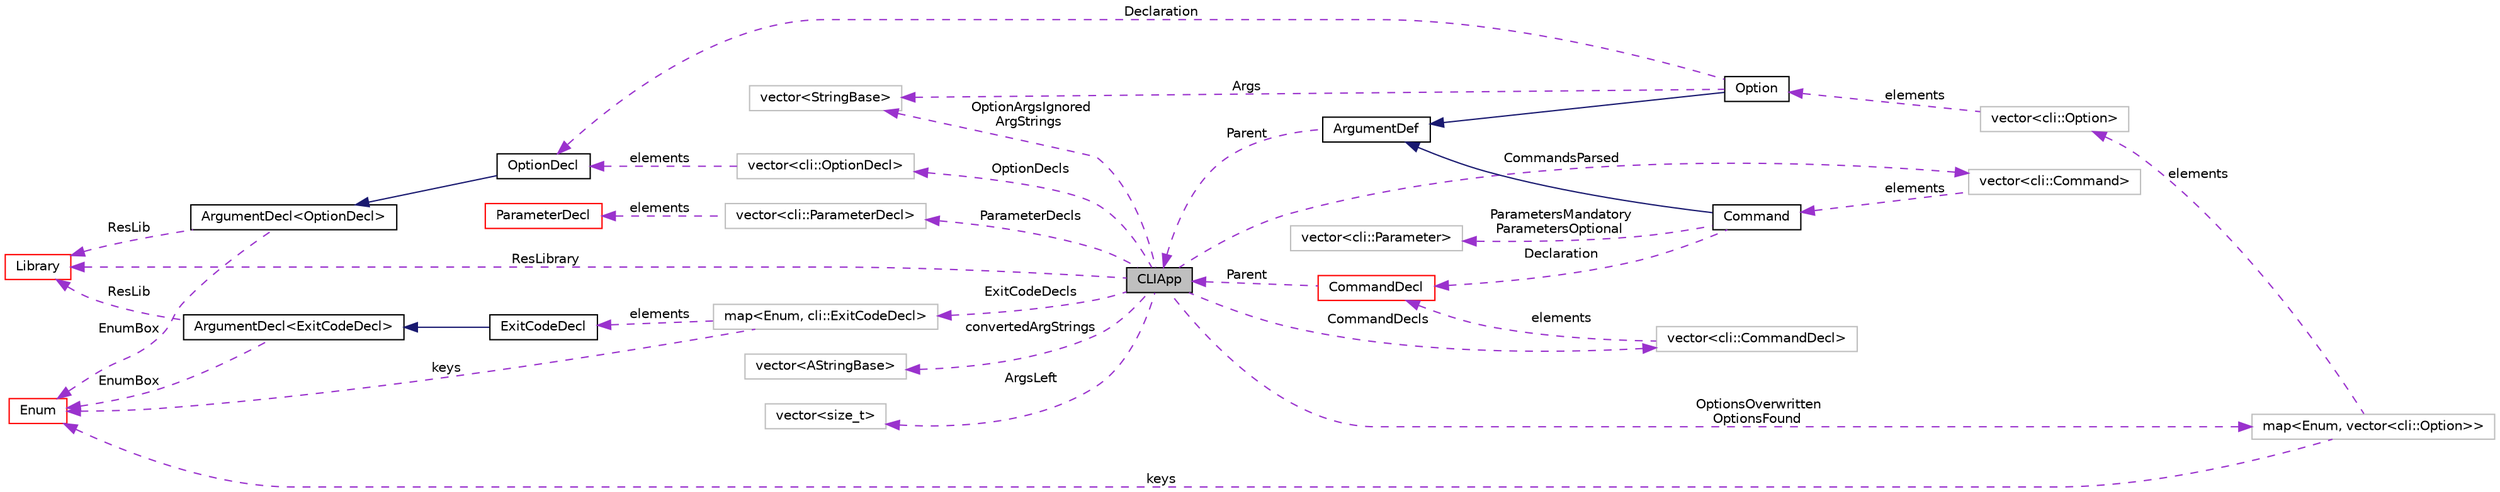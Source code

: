 digraph "CLIApp"
{
  edge [fontname="Helvetica",fontsize="10",labelfontname="Helvetica",labelfontsize="10"];
  node [fontname="Helvetica",fontsize="10",shape=record];
  rankdir="LR";
  Node1 [label="CLIApp",height=0.2,width=0.4,color="black", fillcolor="grey75", style="filled", fontcolor="black"];
  Node2 [label="vector\<cli::OptionDecl\>",height=0.2,width=0.4,color="grey75", fillcolor="white", style="filled"];
  Node44 [label="map\<Enum, vector\<cli::Option\>\>",height=0.2,width=0.4,color="grey75", fillcolor="white", style="filled"];
  Node45 [label="vector\<cli::Option\>",height=0.2,width=0.4,color="grey75", fillcolor="white", style="filled"];
  Node33 [label="vector\<StringBase\>",height=0.2,width=0.4,color="grey75", fillcolor="white", style="filled"];
  Node13 [label="vector\<AStringBase\>",height=0.2,width=0.4,color="grey75", fillcolor="white", style="filled"];
  Node48 [label="vector\<size_t\>",height=0.2,width=0.4,color="grey75", fillcolor="white", style="filled"];
  Node49 [label="vector\<cli::Command\>",height=0.2,width=0.4,color="grey75", fillcolor="white", style="filled"];
  Node51 [label="vector\<cli::Parameter\>",height=0.2,width=0.4,color="grey75", fillcolor="white", style="filled"];
  Node58 [label="map\<Enum, cli::ExitCodeDecl\>",height=0.2,width=0.4,color="grey75", fillcolor="white", style="filled"];
  Node61 [label="vector\<cli::ParameterDecl\>",height=0.2,width=0.4,color="grey75", fillcolor="white", style="filled"];
  Node62 [label="vector\<cli::CommandDecl\>",height=0.2,width=0.4,color="grey75", fillcolor="white", style="filled"];
  Node4 [label="ArgumentDecl\<OptionDecl\>",height=0.2,width=0.4,color="black", fillcolor="white", style="filled",URL="$structaworx_1_1lib_1_1cli_1_1ArgumentDecl.html"];
  Node60 [label="ArgumentDecl\<ExitCodeDecl\>",height=0.2,width=0.4,color="black", fillcolor="white", style="filled",URL="$structaworx_1_1lib_1_1cli_1_1ArgumentDecl.html"];
  Node1 -> Node47 [dir="back",color="darkorchid3",fontsize="10",style="dashed",label=" Parent" ,fontname="Helvetica"];
  Node1 -> Node55 [dir="back",color="darkorchid3",fontsize="10",style="dashed",label=" Parent" ,fontname="Helvetica"];
  Node2 -> Node1 [dir="back",color="darkorchid3",fontsize="10",style="dashed",label=" OptionDecls" ,fontname="Helvetica"];
  Node3 -> Node2 [dir="back",color="darkorchid3",fontsize="10",style="dashed",label=" elements" ,fontname="Helvetica"];
  Node3 -> Node46 [dir="back",color="darkorchid3",fontsize="10",style="dashed",label=" Declaration" ,fontname="Helvetica"];
  Node4 -> Node3 [dir="back",color="midnightblue",fontsize="10",style="solid",fontname="Helvetica"];
  Node5 -> Node1 [dir="back",color="darkorchid3",fontsize="10",style="dashed",label=" ResLibrary" ,fontname="Helvetica"];
  Node5 -> Node4 [dir="back",color="darkorchid3",fontsize="10",style="dashed",label=" ResLib" ,fontname="Helvetica"];
  Node5 -> Node60 [dir="back",color="darkorchid3",fontsize="10",style="dashed",label=" ResLib" ,fontname="Helvetica"];
  Node13 -> Node1 [dir="back",color="darkorchid3",fontsize="10",style="dashed",label=" convertedArgStrings" ,fontname="Helvetica"];
  Node33 -> Node1 [dir="back",color="darkorchid3",fontsize="10",style="dashed",label=" OptionArgsIgnored\nArgStrings" ,fontname="Helvetica"];
  Node33 -> Node46 [dir="back",color="darkorchid3",fontsize="10",style="dashed",label=" Args" ,fontname="Helvetica"];
  Node40 -> Node4 [dir="back",color="darkorchid3",fontsize="10",style="dashed",label=" EnumBox" ,fontname="Helvetica"];
  Node40 -> Node44 [dir="back",color="darkorchid3",fontsize="10",style="dashed",label=" keys" ,fontname="Helvetica"];
  Node40 -> Node58 [dir="back",color="darkorchid3",fontsize="10",style="dashed",label=" keys" ,fontname="Helvetica"];
  Node40 -> Node60 [dir="back",color="darkorchid3",fontsize="10",style="dashed",label=" EnumBox" ,fontname="Helvetica"];
  Node44 -> Node1 [dir="back",color="darkorchid3",fontsize="10",style="dashed",label=" OptionsOverwritten\nOptionsFound" ,fontname="Helvetica"];
  Node45 -> Node44 [dir="back",color="darkorchid3",fontsize="10",style="dashed",label=" elements" ,fontname="Helvetica"];
  Node46 -> Node45 [dir="back",color="darkorchid3",fontsize="10",style="dashed",label=" elements" ,fontname="Helvetica"];
  Node47 -> Node46 [dir="back",color="midnightblue",fontsize="10",style="solid",fontname="Helvetica"];
  Node47 -> Node50 [dir="back",color="midnightblue",fontsize="10",style="solid",fontname="Helvetica"];
  Node48 -> Node1 [dir="back",color="darkorchid3",fontsize="10",style="dashed",label=" ArgsLeft" ,fontname="Helvetica"];
  Node49 -> Node1 [dir="back",color="darkorchid3",fontsize="10",style="dashed",label=" CommandsParsed" ,fontname="Helvetica"];
  Node50 -> Node49 [dir="back",color="darkorchid3",fontsize="10",style="dashed",label=" elements" ,fontname="Helvetica"];
  Node51 -> Node50 [dir="back",color="darkorchid3",fontsize="10",style="dashed",label=" ParametersMandatory\nParametersOptional" ,fontname="Helvetica"];
  Node53 -> Node61 [dir="back",color="darkorchid3",fontsize="10",style="dashed",label=" elements" ,fontname="Helvetica"];
  Node55 -> Node50 [dir="back",color="darkorchid3",fontsize="10",style="dashed",label=" Declaration" ,fontname="Helvetica"];
  Node55 -> Node62 [dir="back",color="darkorchid3",fontsize="10",style="dashed",label=" elements" ,fontname="Helvetica"];
  Node58 -> Node1 [dir="back",color="darkorchid3",fontsize="10",style="dashed",label=" ExitCodeDecls" ,fontname="Helvetica"];
  Node59 -> Node58 [dir="back",color="darkorchid3",fontsize="10",style="dashed",label=" elements" ,fontname="Helvetica"];
  Node60 -> Node59 [dir="back",color="midnightblue",fontsize="10",style="solid",fontname="Helvetica"];
  Node61 -> Node1 [dir="back",color="darkorchid3",fontsize="10",style="dashed",label=" ParameterDecls" ,fontname="Helvetica"];
  Node62 -> Node1 [dir="back",color="darkorchid3",fontsize="10",style="dashed",label=" CommandDecls" ,fontname="Helvetica"];
  Node3 [label="OptionDecl",height=0.2,width=0.4,color="black", fillcolor="white", style="filled",URL="$structaworx_1_1lib_1_1cli_1_1OptionDecl.html"];
  Node5 [label="Library",height=0.2,width=0.4,color="red", fillcolor="white", style="filled",URL="$classaworx_1_1lib_1_1lang_1_1Library.html"];
  Node40 [label="Enum",height=0.2,width=0.4,color="red", fillcolor="white", style="filled",URL="$structaworx_1_1lib_1_1lang_1_1Enum.html"];
  Node46 [label="Option",height=0.2,width=0.4,color="black", fillcolor="white", style="filled",URL="$structaworx_1_1lib_1_1cli_1_1Option.html"];
  Node47 [label="ArgumentDef",height=0.2,width=0.4,color="black", fillcolor="white", style="filled",URL="$structaworx_1_1lib_1_1cli_1_1ArgumentDef.html"];
  Node50 [label="Command",height=0.2,width=0.4,color="black", fillcolor="white", style="filled",URL="$structaworx_1_1lib_1_1cli_1_1Command.html"];
  Node55 [label="CommandDecl",height=0.2,width=0.4,color="red", fillcolor="white", style="filled",URL="$structaworx_1_1lib_1_1cli_1_1CommandDecl.html"];
  Node59 [label="ExitCodeDecl",height=0.2,width=0.4,color="black", fillcolor="white", style="filled",URL="$structaworx_1_1lib_1_1cli_1_1ExitCodeDecl.html"];
  Node53 [label="ParameterDecl",height=0.2,width=0.4,color="red", fillcolor="white", style="filled",URL="$structaworx_1_1lib_1_1cli_1_1ParameterDecl.html"];
}

